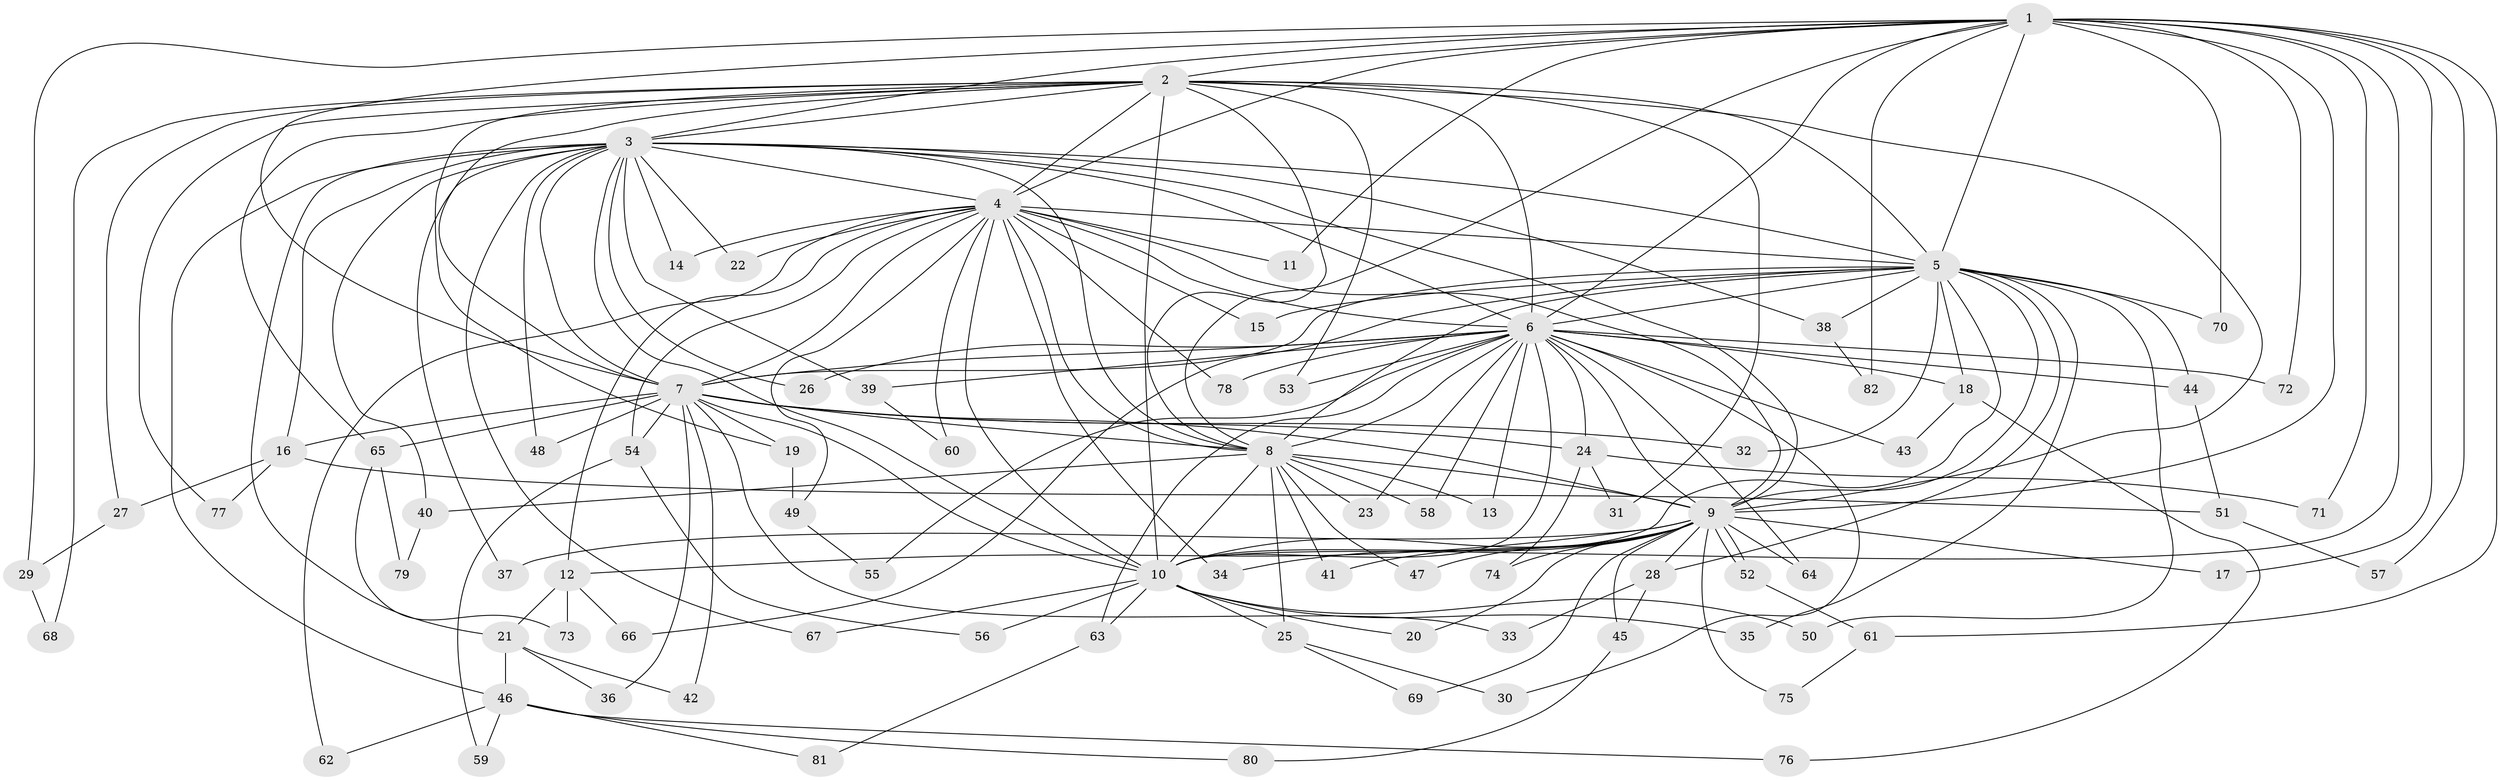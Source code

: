 // Generated by graph-tools (version 1.1) at 2025/45/03/09/25 04:45:44]
// undirected, 82 vertices, 189 edges
graph export_dot {
graph [start="1"]
  node [color=gray90,style=filled];
  1;
  2;
  3;
  4;
  5;
  6;
  7;
  8;
  9;
  10;
  11;
  12;
  13;
  14;
  15;
  16;
  17;
  18;
  19;
  20;
  21;
  22;
  23;
  24;
  25;
  26;
  27;
  28;
  29;
  30;
  31;
  32;
  33;
  34;
  35;
  36;
  37;
  38;
  39;
  40;
  41;
  42;
  43;
  44;
  45;
  46;
  47;
  48;
  49;
  50;
  51;
  52;
  53;
  54;
  55;
  56;
  57;
  58;
  59;
  60;
  61;
  62;
  63;
  64;
  65;
  66;
  67;
  68;
  69;
  70;
  71;
  72;
  73;
  74;
  75;
  76;
  77;
  78;
  79;
  80;
  81;
  82;
  1 -- 2;
  1 -- 3;
  1 -- 4;
  1 -- 5;
  1 -- 6;
  1 -- 7;
  1 -- 8;
  1 -- 9;
  1 -- 10;
  1 -- 11;
  1 -- 17;
  1 -- 29;
  1 -- 57;
  1 -- 61;
  1 -- 70;
  1 -- 71;
  1 -- 72;
  1 -- 82;
  2 -- 3;
  2 -- 4;
  2 -- 5;
  2 -- 6;
  2 -- 7;
  2 -- 8;
  2 -- 9;
  2 -- 10;
  2 -- 19;
  2 -- 27;
  2 -- 31;
  2 -- 53;
  2 -- 65;
  2 -- 68;
  2 -- 77;
  3 -- 4;
  3 -- 5;
  3 -- 6;
  3 -- 7;
  3 -- 8;
  3 -- 9;
  3 -- 10;
  3 -- 14;
  3 -- 16;
  3 -- 21;
  3 -- 22;
  3 -- 26;
  3 -- 37;
  3 -- 38;
  3 -- 39;
  3 -- 40;
  3 -- 46;
  3 -- 48;
  3 -- 67;
  4 -- 5;
  4 -- 6;
  4 -- 7;
  4 -- 8;
  4 -- 9;
  4 -- 10;
  4 -- 11;
  4 -- 12;
  4 -- 14;
  4 -- 15;
  4 -- 22;
  4 -- 34;
  4 -- 49;
  4 -- 54;
  4 -- 60;
  4 -- 62;
  4 -- 78;
  5 -- 6;
  5 -- 7;
  5 -- 8;
  5 -- 9;
  5 -- 10;
  5 -- 15;
  5 -- 18;
  5 -- 28;
  5 -- 32;
  5 -- 35;
  5 -- 38;
  5 -- 44;
  5 -- 50;
  5 -- 66;
  5 -- 70;
  6 -- 7;
  6 -- 8;
  6 -- 9;
  6 -- 10;
  6 -- 13;
  6 -- 18;
  6 -- 23;
  6 -- 24;
  6 -- 26;
  6 -- 30;
  6 -- 39;
  6 -- 43;
  6 -- 44;
  6 -- 53;
  6 -- 55;
  6 -- 58;
  6 -- 63;
  6 -- 64;
  6 -- 72;
  6 -- 78;
  7 -- 8;
  7 -- 9;
  7 -- 10;
  7 -- 16;
  7 -- 19;
  7 -- 24;
  7 -- 32;
  7 -- 33;
  7 -- 36;
  7 -- 42;
  7 -- 48;
  7 -- 54;
  7 -- 65;
  8 -- 9;
  8 -- 10;
  8 -- 13;
  8 -- 23;
  8 -- 25;
  8 -- 40;
  8 -- 41;
  8 -- 47;
  8 -- 58;
  9 -- 10;
  9 -- 12;
  9 -- 17;
  9 -- 20;
  9 -- 28;
  9 -- 34;
  9 -- 37;
  9 -- 41;
  9 -- 45;
  9 -- 47;
  9 -- 52;
  9 -- 52;
  9 -- 64;
  9 -- 69;
  9 -- 74;
  9 -- 75;
  10 -- 20;
  10 -- 25;
  10 -- 35;
  10 -- 50;
  10 -- 56;
  10 -- 63;
  10 -- 67;
  12 -- 21;
  12 -- 66;
  12 -- 73;
  16 -- 27;
  16 -- 51;
  16 -- 77;
  18 -- 43;
  18 -- 76;
  19 -- 49;
  21 -- 36;
  21 -- 42;
  21 -- 46;
  24 -- 31;
  24 -- 71;
  24 -- 74;
  25 -- 30;
  25 -- 69;
  27 -- 29;
  28 -- 33;
  28 -- 45;
  29 -- 68;
  38 -- 82;
  39 -- 60;
  40 -- 79;
  44 -- 51;
  45 -- 80;
  46 -- 59;
  46 -- 62;
  46 -- 76;
  46 -- 80;
  46 -- 81;
  49 -- 55;
  51 -- 57;
  52 -- 61;
  54 -- 56;
  54 -- 59;
  61 -- 75;
  63 -- 81;
  65 -- 73;
  65 -- 79;
}
